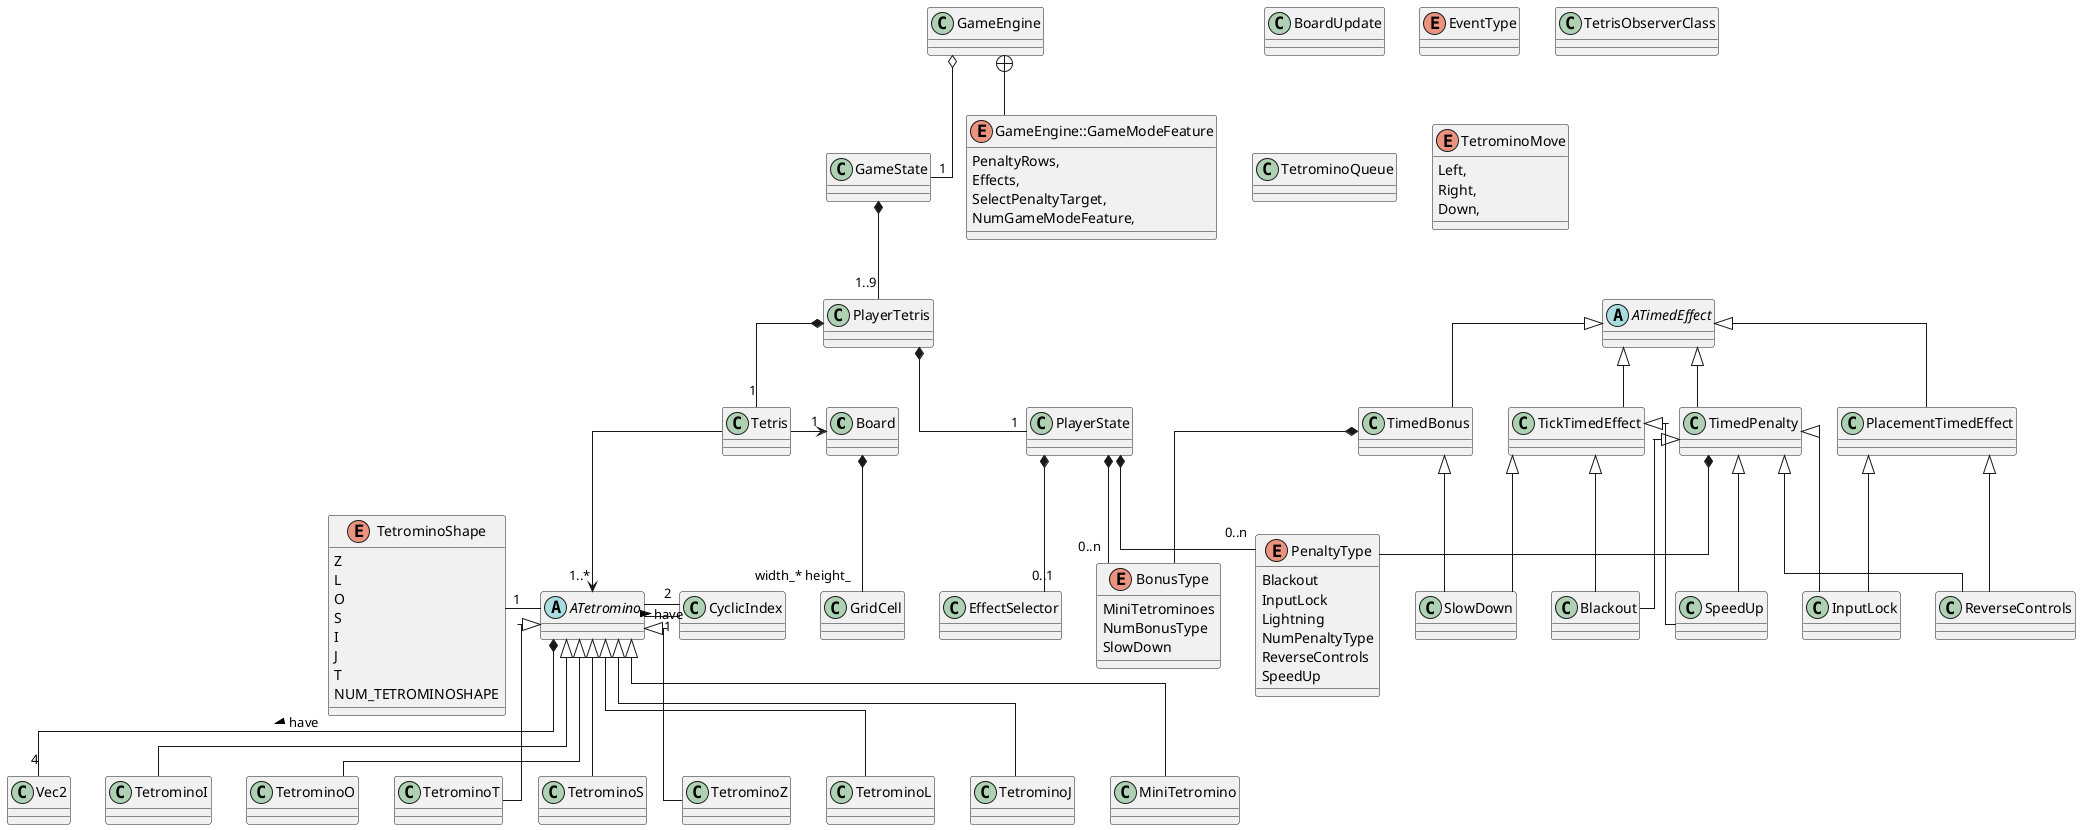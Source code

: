 @startuml GameStructureClass

skinparam linetype ortho

' !include tetris_lib/GameClass.plantuml!0
' !include tetris_royal_lib/EffectClass.plantuml!0
' !include tetris_royal_lib/PlayerStateClass.plantuml!0
' !include tetris_royal_lib/PlayerTetrisClass.plantuml!0
' !include tetris_royal_lib/GameEngineClass.plantuml!0
' !include tetris_royal_lib/GameStateClass.plantuml!0

class Board{}
class BoardUpdate{}
enum EventType{}
class GridCell{}
class CyclicIndex{}
class Tetris{}
class TetrisObserverClass{}
class TetrominoQueue{}
class Vec2{}

abstract class ATetromino{}

enum TetrominoShape {
    Z
    L
    O
    S
    I
    J
    T
    NUM_TETROMINOSHAPE
}

class TetrominoI extends ATetromino{}
class TetrominoO extends ATetromino{}
class TetrominoT extends ATetromino{}
class TetrominoS extends ATetromino{}
class TetrominoZ extends ATetromino{}
class TetrominoL extends ATetromino{}
class TetrominoJ extends ATetromino{}
class MiniTetromino extends ATetromino{}


abstract class ATimedEffect {}


class Blackout {}


class EffectSelector {}


class InputLock {}


class PlacementTimedEffect {}


class ReverseControls {}


class SlowDown {}


class SpeedUp {}

class TickTimedEffect {}


class TimedBonus {}

class TimedPenalty {}


enum BonusType {
	MiniTetrominoes
	NumBonusType
	SlowDown
}


enum PenaltyType {
	Blackout
	InputLock
	Lightning
	NumPenaltyType
	ReverseControls
	SpeedUp
}

class GameEngine{}

enum GameEngine::GameModeFeature{
	PenaltyRows,
    Effects,
    SelectPenaltyTarget,
    NumGameModeFeature,
}

class GameState{}
class PlayerState{}
class PlayerTetris{}



/' Inheritance relationships '/

ATimedEffect <|-- PlacementTimedEffect


ATimedEffect <|-- TickTimedEffect


ATimedEffect <|-- TimedBonus


ATimedEffect <|-- TimedPenalty


PlacementTimedEffect <|-- InputLock


PlacementTimedEffect <|-- ReverseControls


TickTimedEffect <|-- Blackout


TickTimedEffect <|-- SlowDown


TickTimedEffect <|-- SpeedUp


TimedBonus <|-- SlowDown


TimedPenalty <|-- Blackout


TimedPenalty <|-- InputLock


TimedPenalty <|-- ReverseControls


TimedPenalty <|-- SpeedUp

TimedBonus *-- BonusType


TimedPenalty *-- PenaltyType


enum TetrominoMove {
    Left,
    Right,
    Down,
}

TetrominoShape"1"- ATetromino
 
ATetromino  - "2" CyclicIndex : have  >
ATetromino *--"4" Vec2 : have > 
ATetromino - "1" CyclicIndex


Board *--"width_* height_" GridCell


Tetris ->"1" Board
Tetris --> "1..*" ATetromino

PlayerState *-- "0..1" EffectSelector
PlayerState *-- "0..n" BonusType
PlayerState *-- "0..n" PenaltyType

PlayerTetris *-- "1" PlayerState
PlayerTetris *-- "1" Tetris

GameState *-- "1..9" PlayerTetris

GameEngine o-- "1" GameState

GameEngine +-- GameEngine::GameModeFeature

@enduml